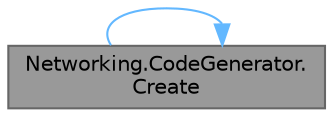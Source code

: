 digraph "Networking.CodeGenerator.Create"
{
 // LATEX_PDF_SIZE
  bgcolor="transparent";
  edge [fontname=Helvetica,fontsize=10,labelfontname=Helvetica,labelfontsize=10];
  node [fontname=Helvetica,fontsize=10,shape=box,height=0.2,width=0.4];
  rankdir="LR";
  Node1 [id="Node000001",label="Networking.CodeGenerator.\lCreate",height=0.2,width=0.4,color="gray40", fillcolor="grey60", style="filled", fontcolor="black",tooltip="Create a random party code with default length."];
  Node1 -> Node1 [id="edge1_Node000001_Node000001",color="steelblue1",style="solid",tooltip=" "];
}
